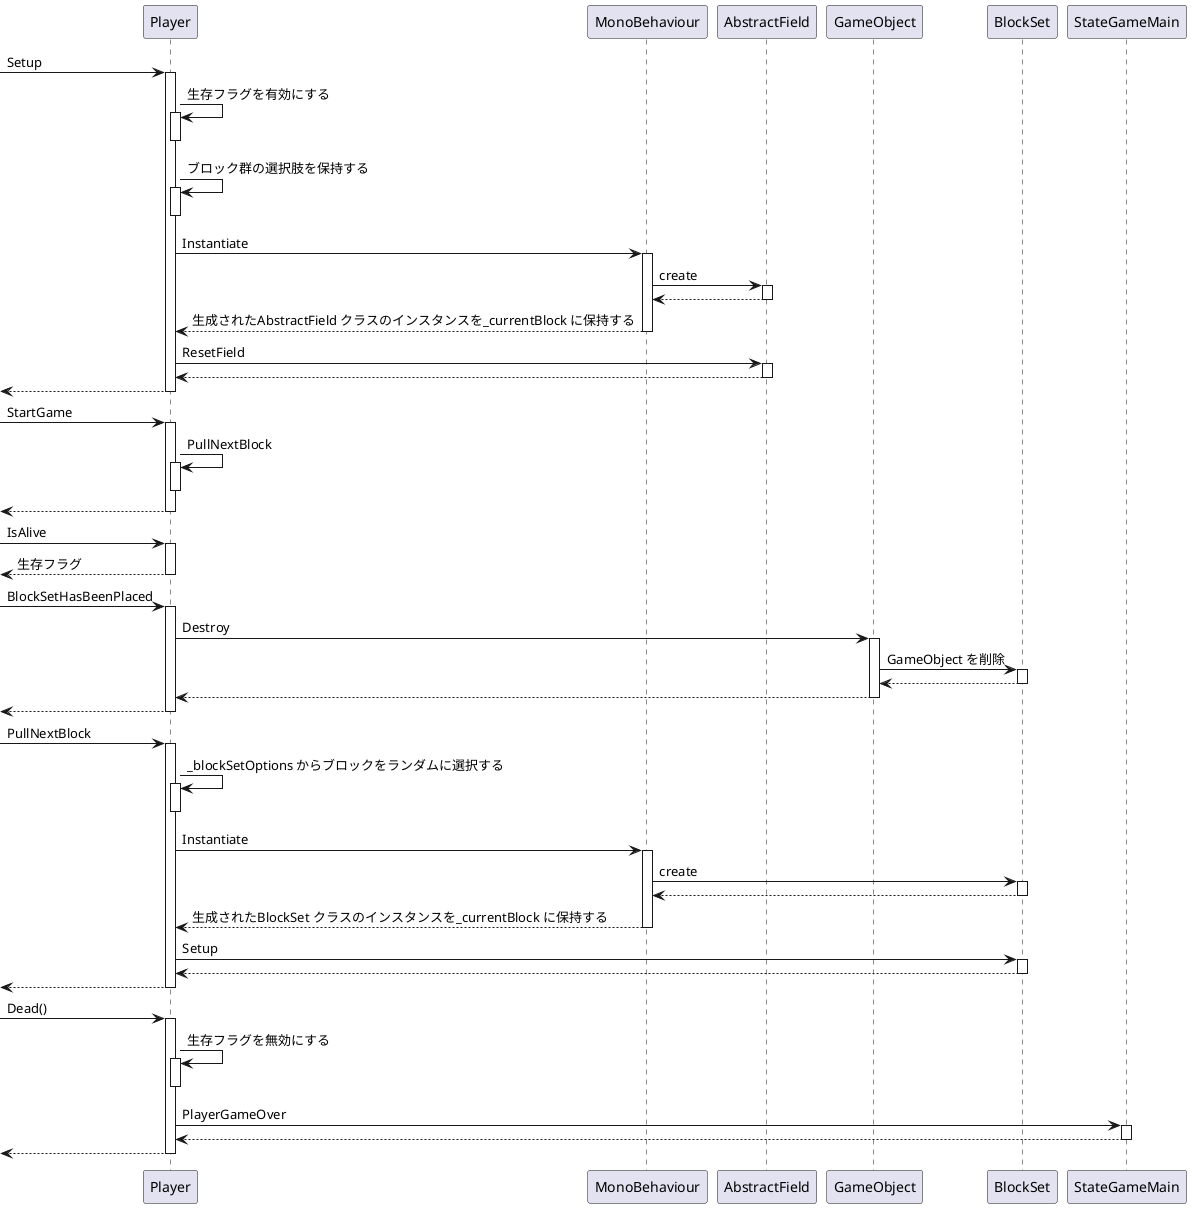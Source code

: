 @startuml

[-> Player : Setup
activate Player
    Player -> Player : 生存フラグを有効にする
    activate Player
    deactivate Player
    Player -> Player : ブロック群の選択肢を保持する
    activate Player
    deactivate Player
    Player -> MonoBehaviour : Instantiate
    activate MonoBehaviour
        MonoBehaviour -> AbstractField : create
        activate AbstractField
            MonoBehaviour <-- AbstractField
        deactivate AbstractField
        Player <-- MonoBehaviour : 生成されたAbstractField クラスのインスタンスを_currentBlock に保持する
    deactivate MonoBehaviour
    Player -> AbstractField : ResetField
    activate AbstractField
        Player <-- AbstractField
    deactivate AbstractField
    [<-- Player
deactivate Player

[-> Player : StartGame
activate Player
    Player -> Player : PullNextBlock
    activate Player
    deactivate Player
    [<-- Player
deactivate Player

[-> Player : IsAlive
activate Player
    [<-- Player : 生存フラグ
deactivate Player

[-> Player : BlockSetHasBeenPlaced
activate Player
    Player -> GameObject : Destroy
    activate GameObject
        GameObject -> BlockSet : GameObject を削除
        activate BlockSet
            GameObject <-- BlockSet
        deactivate BlockSet
        Player <-- GameObject
    deactivate GameObject
    [<-- Player
deactivate Player

[-> Player : PullNextBlock
activate Player
    Player -> Player : _blockSetOptions からブロックをランダムに選択する
    activate Player
    deactivate Player
    Player -> MonoBehaviour : Instantiate
    activate MonoBehaviour
        MonoBehaviour -> BlockSet : create
        activate BlockSet
            MonoBehaviour <-- BlockSet
        deactivate BlockSet
        Player <-- MonoBehaviour : 生成されたBlockSet クラスのインスタンスを_currentBlock に保持する
    deactivate MonoBehaviour
    Player -> BlockSet : Setup
    activate BlockSet
        Player <-- BlockSet
    deactivate BlockSet
    [<-- Player
deactivate Player

[-> Player : Dead()
activate Player
    Player -> Player : 生存フラグを無効にする
    activate Player
    deactivate Player
    Player -> StateGameMain : PlayerGameOver
    activate StateGameMain
        Player <-- StateGameMain
    deactivate StateGameMain
    [<-- Player
deactivate Player


@enduml